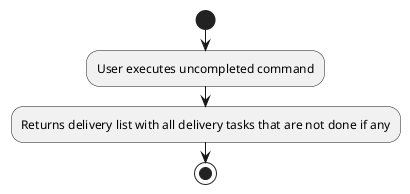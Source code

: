 @startuml
start
:User executes uncompleted command;
:Returns delivery list with all delivery tasks that are not done if any;
stop
@enduml

